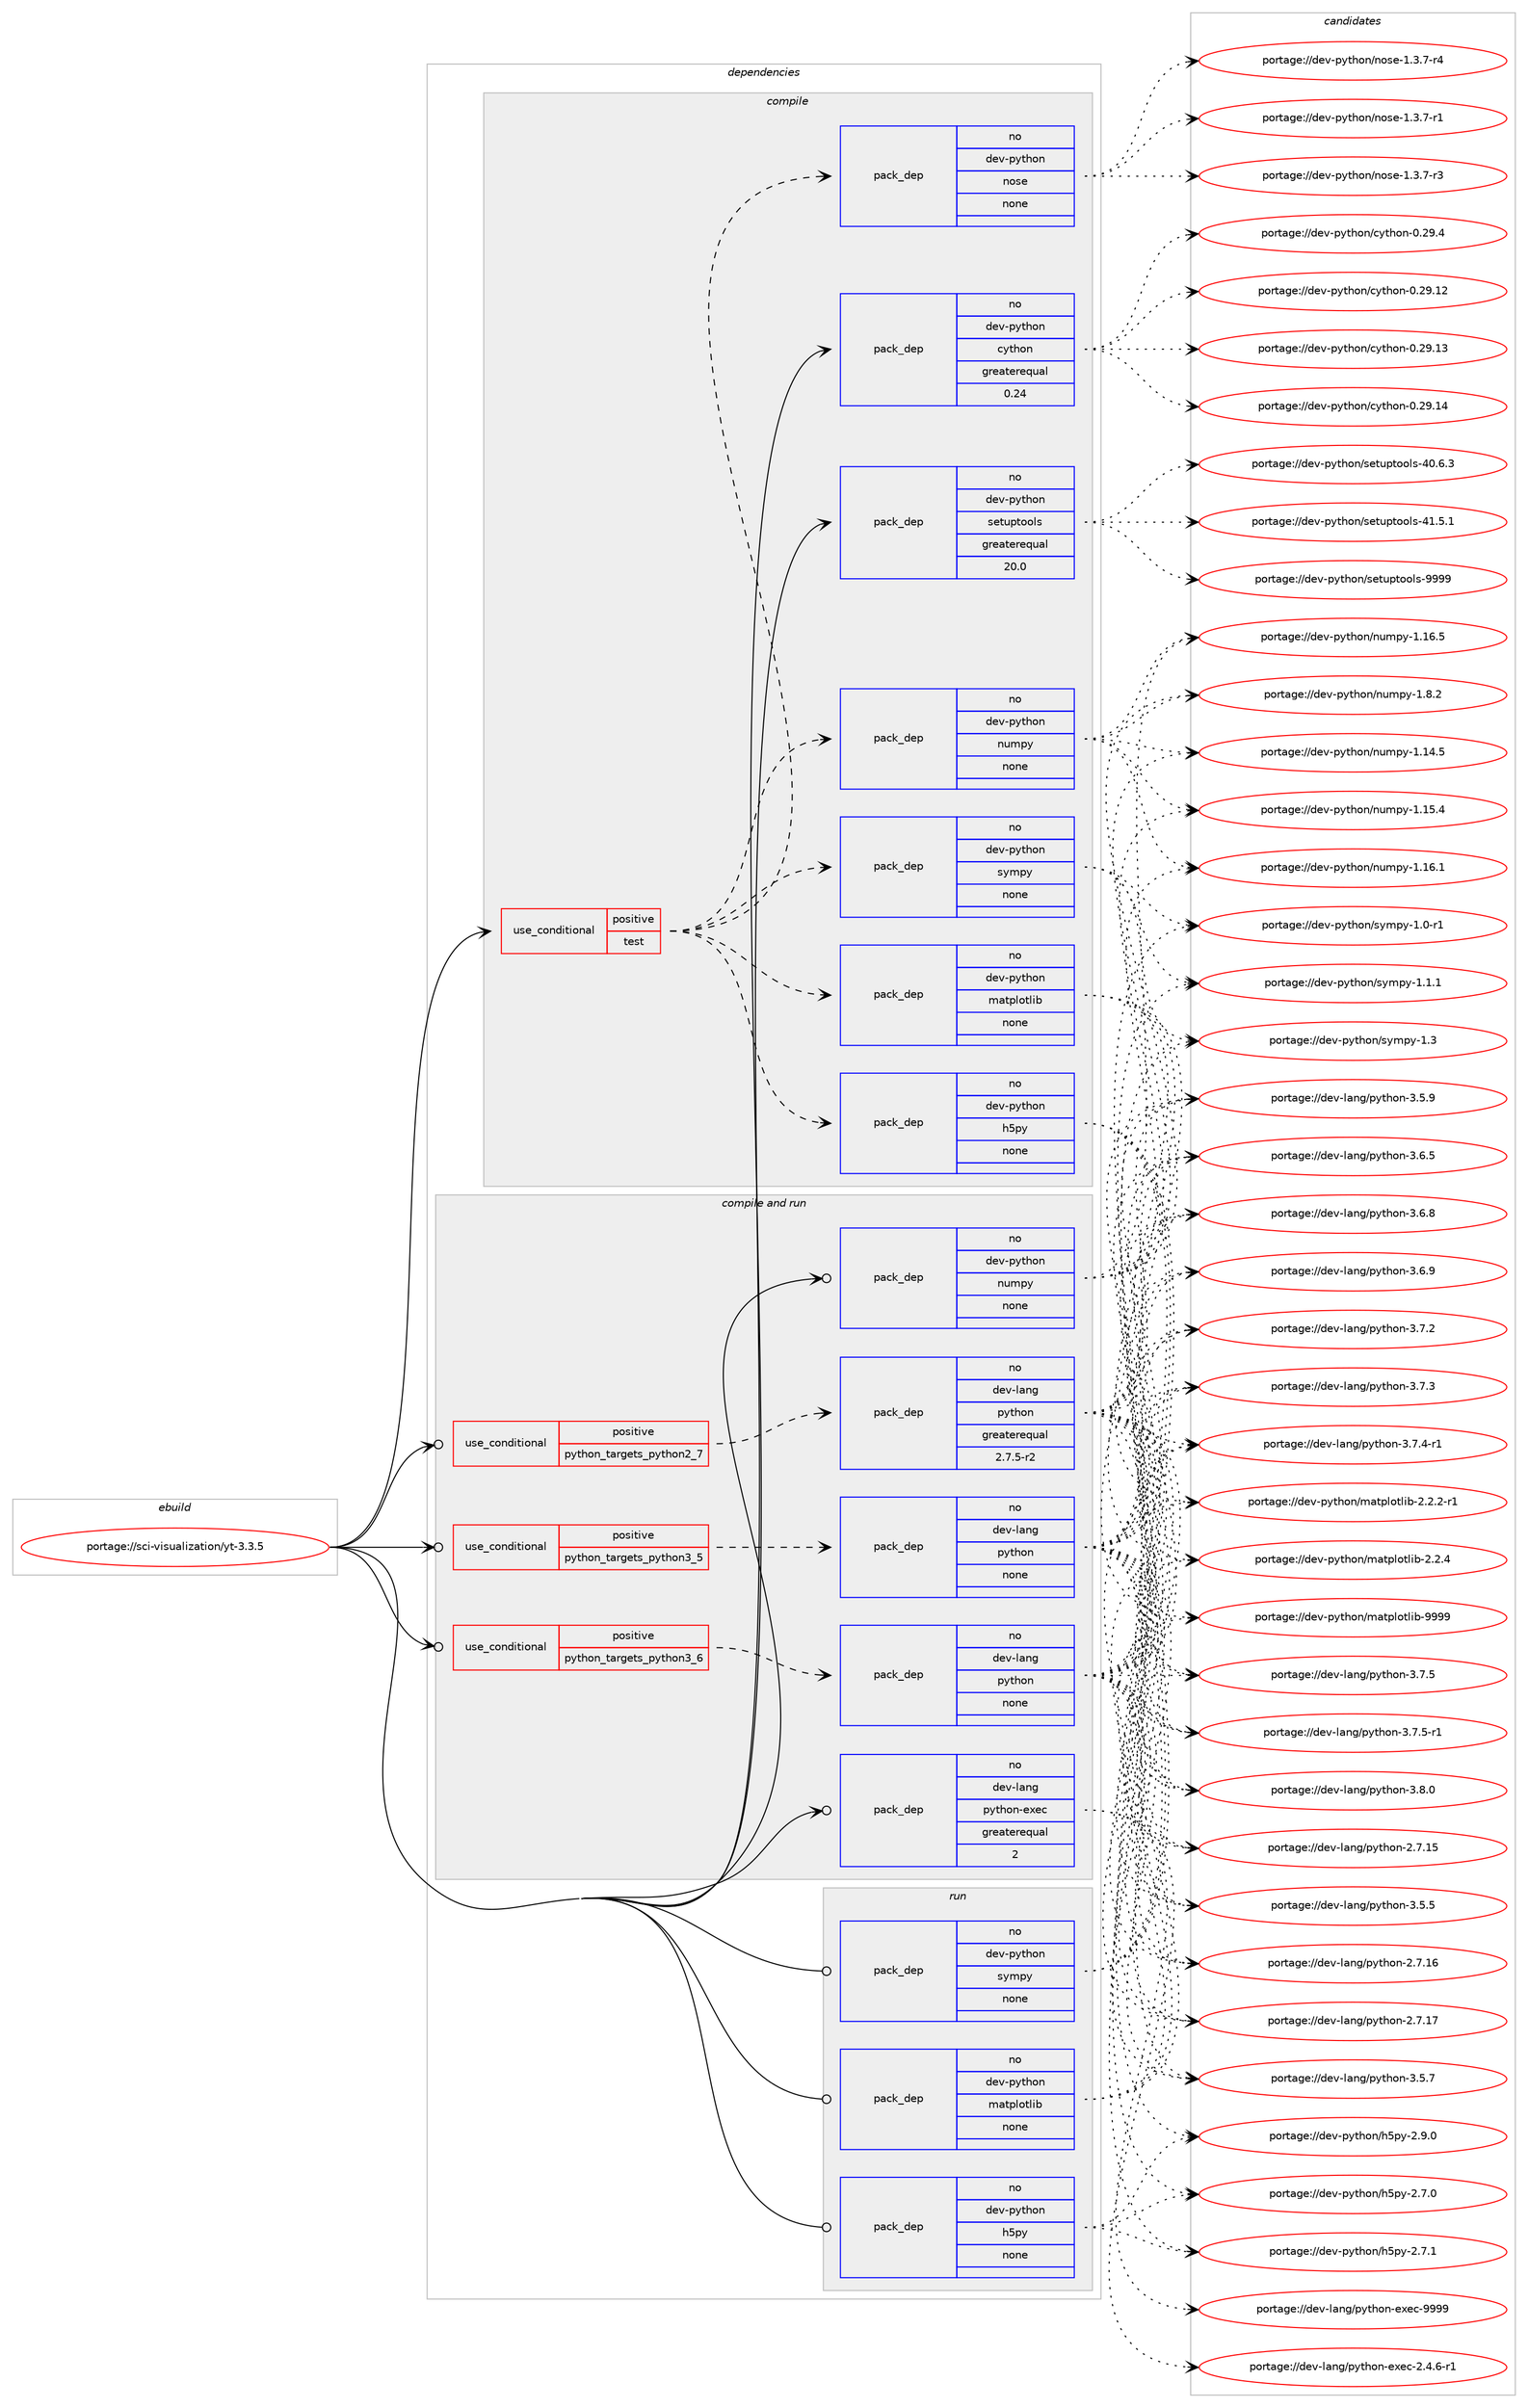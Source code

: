 digraph prolog {

# *************
# Graph options
# *************

newrank=true;
concentrate=true;
compound=true;
graph [rankdir=LR,fontname=Helvetica,fontsize=10,ranksep=1.5];#, ranksep=2.5, nodesep=0.2];
edge  [arrowhead=vee];
node  [fontname=Helvetica,fontsize=10];

# **********
# The ebuild
# **********

subgraph cluster_leftcol {
color=gray;
rank=same;
label=<<i>ebuild</i>>;
id [label="portage://sci-visualization/yt-3.3.5", color=red, width=4, href="../sci-visualization/yt-3.3.5.svg"];
}

# ****************
# The dependencies
# ****************

subgraph cluster_midcol {
color=gray;
label=<<i>dependencies</i>>;
subgraph cluster_compile {
fillcolor="#eeeeee";
style=filled;
label=<<i>compile</i>>;
subgraph cond98734 {
dependency398802 [label=<<TABLE BORDER="0" CELLBORDER="1" CELLSPACING="0" CELLPADDING="4"><TR><TD ROWSPAN="3" CELLPADDING="10">use_conditional</TD></TR><TR><TD>positive</TD></TR><TR><TD>test</TD></TR></TABLE>>, shape=none, color=red];
subgraph pack293282 {
dependency398803 [label=<<TABLE BORDER="0" CELLBORDER="1" CELLSPACING="0" CELLPADDING="4" WIDTH="220"><TR><TD ROWSPAN="6" CELLPADDING="30">pack_dep</TD></TR><TR><TD WIDTH="110">no</TD></TR><TR><TD>dev-python</TD></TR><TR><TD>numpy</TD></TR><TR><TD>none</TD></TR><TR><TD></TD></TR></TABLE>>, shape=none, color=blue];
}
dependency398802:e -> dependency398803:w [weight=20,style="dashed",arrowhead="vee"];
subgraph pack293283 {
dependency398804 [label=<<TABLE BORDER="0" CELLBORDER="1" CELLSPACING="0" CELLPADDING="4" WIDTH="220"><TR><TD ROWSPAN="6" CELLPADDING="30">pack_dep</TD></TR><TR><TD WIDTH="110">no</TD></TR><TR><TD>dev-python</TD></TR><TR><TD>h5py</TD></TR><TR><TD>none</TD></TR><TR><TD></TD></TR></TABLE>>, shape=none, color=blue];
}
dependency398802:e -> dependency398804:w [weight=20,style="dashed",arrowhead="vee"];
subgraph pack293284 {
dependency398805 [label=<<TABLE BORDER="0" CELLBORDER="1" CELLSPACING="0" CELLPADDING="4" WIDTH="220"><TR><TD ROWSPAN="6" CELLPADDING="30">pack_dep</TD></TR><TR><TD WIDTH="110">no</TD></TR><TR><TD>dev-python</TD></TR><TR><TD>matplotlib</TD></TR><TR><TD>none</TD></TR><TR><TD></TD></TR></TABLE>>, shape=none, color=blue];
}
dependency398802:e -> dependency398805:w [weight=20,style="dashed",arrowhead="vee"];
subgraph pack293285 {
dependency398806 [label=<<TABLE BORDER="0" CELLBORDER="1" CELLSPACING="0" CELLPADDING="4" WIDTH="220"><TR><TD ROWSPAN="6" CELLPADDING="30">pack_dep</TD></TR><TR><TD WIDTH="110">no</TD></TR><TR><TD>dev-python</TD></TR><TR><TD>sympy</TD></TR><TR><TD>none</TD></TR><TR><TD></TD></TR></TABLE>>, shape=none, color=blue];
}
dependency398802:e -> dependency398806:w [weight=20,style="dashed",arrowhead="vee"];
subgraph pack293286 {
dependency398807 [label=<<TABLE BORDER="0" CELLBORDER="1" CELLSPACING="0" CELLPADDING="4" WIDTH="220"><TR><TD ROWSPAN="6" CELLPADDING="30">pack_dep</TD></TR><TR><TD WIDTH="110">no</TD></TR><TR><TD>dev-python</TD></TR><TR><TD>nose</TD></TR><TR><TD>none</TD></TR><TR><TD></TD></TR></TABLE>>, shape=none, color=blue];
}
dependency398802:e -> dependency398807:w [weight=20,style="dashed",arrowhead="vee"];
}
id:e -> dependency398802:w [weight=20,style="solid",arrowhead="vee"];
subgraph pack293287 {
dependency398808 [label=<<TABLE BORDER="0" CELLBORDER="1" CELLSPACING="0" CELLPADDING="4" WIDTH="220"><TR><TD ROWSPAN="6" CELLPADDING="30">pack_dep</TD></TR><TR><TD WIDTH="110">no</TD></TR><TR><TD>dev-python</TD></TR><TR><TD>cython</TD></TR><TR><TD>greaterequal</TD></TR><TR><TD>0.24</TD></TR></TABLE>>, shape=none, color=blue];
}
id:e -> dependency398808:w [weight=20,style="solid",arrowhead="vee"];
subgraph pack293288 {
dependency398809 [label=<<TABLE BORDER="0" CELLBORDER="1" CELLSPACING="0" CELLPADDING="4" WIDTH="220"><TR><TD ROWSPAN="6" CELLPADDING="30">pack_dep</TD></TR><TR><TD WIDTH="110">no</TD></TR><TR><TD>dev-python</TD></TR><TR><TD>setuptools</TD></TR><TR><TD>greaterequal</TD></TR><TR><TD>20.0</TD></TR></TABLE>>, shape=none, color=blue];
}
id:e -> dependency398809:w [weight=20,style="solid",arrowhead="vee"];
}
subgraph cluster_compileandrun {
fillcolor="#eeeeee";
style=filled;
label=<<i>compile and run</i>>;
subgraph cond98735 {
dependency398810 [label=<<TABLE BORDER="0" CELLBORDER="1" CELLSPACING="0" CELLPADDING="4"><TR><TD ROWSPAN="3" CELLPADDING="10">use_conditional</TD></TR><TR><TD>positive</TD></TR><TR><TD>python_targets_python2_7</TD></TR></TABLE>>, shape=none, color=red];
subgraph pack293289 {
dependency398811 [label=<<TABLE BORDER="0" CELLBORDER="1" CELLSPACING="0" CELLPADDING="4" WIDTH="220"><TR><TD ROWSPAN="6" CELLPADDING="30">pack_dep</TD></TR><TR><TD WIDTH="110">no</TD></TR><TR><TD>dev-lang</TD></TR><TR><TD>python</TD></TR><TR><TD>greaterequal</TD></TR><TR><TD>2.7.5-r2</TD></TR></TABLE>>, shape=none, color=blue];
}
dependency398810:e -> dependency398811:w [weight=20,style="dashed",arrowhead="vee"];
}
id:e -> dependency398810:w [weight=20,style="solid",arrowhead="odotvee"];
subgraph cond98736 {
dependency398812 [label=<<TABLE BORDER="0" CELLBORDER="1" CELLSPACING="0" CELLPADDING="4"><TR><TD ROWSPAN="3" CELLPADDING="10">use_conditional</TD></TR><TR><TD>positive</TD></TR><TR><TD>python_targets_python3_5</TD></TR></TABLE>>, shape=none, color=red];
subgraph pack293290 {
dependency398813 [label=<<TABLE BORDER="0" CELLBORDER="1" CELLSPACING="0" CELLPADDING="4" WIDTH="220"><TR><TD ROWSPAN="6" CELLPADDING="30">pack_dep</TD></TR><TR><TD WIDTH="110">no</TD></TR><TR><TD>dev-lang</TD></TR><TR><TD>python</TD></TR><TR><TD>none</TD></TR><TR><TD></TD></TR></TABLE>>, shape=none, color=blue];
}
dependency398812:e -> dependency398813:w [weight=20,style="dashed",arrowhead="vee"];
}
id:e -> dependency398812:w [weight=20,style="solid",arrowhead="odotvee"];
subgraph cond98737 {
dependency398814 [label=<<TABLE BORDER="0" CELLBORDER="1" CELLSPACING="0" CELLPADDING="4"><TR><TD ROWSPAN="3" CELLPADDING="10">use_conditional</TD></TR><TR><TD>positive</TD></TR><TR><TD>python_targets_python3_6</TD></TR></TABLE>>, shape=none, color=red];
subgraph pack293291 {
dependency398815 [label=<<TABLE BORDER="0" CELLBORDER="1" CELLSPACING="0" CELLPADDING="4" WIDTH="220"><TR><TD ROWSPAN="6" CELLPADDING="30">pack_dep</TD></TR><TR><TD WIDTH="110">no</TD></TR><TR><TD>dev-lang</TD></TR><TR><TD>python</TD></TR><TR><TD>none</TD></TR><TR><TD></TD></TR></TABLE>>, shape=none, color=blue];
}
dependency398814:e -> dependency398815:w [weight=20,style="dashed",arrowhead="vee"];
}
id:e -> dependency398814:w [weight=20,style="solid",arrowhead="odotvee"];
subgraph pack293292 {
dependency398816 [label=<<TABLE BORDER="0" CELLBORDER="1" CELLSPACING="0" CELLPADDING="4" WIDTH="220"><TR><TD ROWSPAN="6" CELLPADDING="30">pack_dep</TD></TR><TR><TD WIDTH="110">no</TD></TR><TR><TD>dev-lang</TD></TR><TR><TD>python-exec</TD></TR><TR><TD>greaterequal</TD></TR><TR><TD>2</TD></TR></TABLE>>, shape=none, color=blue];
}
id:e -> dependency398816:w [weight=20,style="solid",arrowhead="odotvee"];
subgraph pack293293 {
dependency398817 [label=<<TABLE BORDER="0" CELLBORDER="1" CELLSPACING="0" CELLPADDING="4" WIDTH="220"><TR><TD ROWSPAN="6" CELLPADDING="30">pack_dep</TD></TR><TR><TD WIDTH="110">no</TD></TR><TR><TD>dev-python</TD></TR><TR><TD>numpy</TD></TR><TR><TD>none</TD></TR><TR><TD></TD></TR></TABLE>>, shape=none, color=blue];
}
id:e -> dependency398817:w [weight=20,style="solid",arrowhead="odotvee"];
}
subgraph cluster_run {
fillcolor="#eeeeee";
style=filled;
label=<<i>run</i>>;
subgraph pack293294 {
dependency398818 [label=<<TABLE BORDER="0" CELLBORDER="1" CELLSPACING="0" CELLPADDING="4" WIDTH="220"><TR><TD ROWSPAN="6" CELLPADDING="30">pack_dep</TD></TR><TR><TD WIDTH="110">no</TD></TR><TR><TD>dev-python</TD></TR><TR><TD>h5py</TD></TR><TR><TD>none</TD></TR><TR><TD></TD></TR></TABLE>>, shape=none, color=blue];
}
id:e -> dependency398818:w [weight=20,style="solid",arrowhead="odot"];
subgraph pack293295 {
dependency398819 [label=<<TABLE BORDER="0" CELLBORDER="1" CELLSPACING="0" CELLPADDING="4" WIDTH="220"><TR><TD ROWSPAN="6" CELLPADDING="30">pack_dep</TD></TR><TR><TD WIDTH="110">no</TD></TR><TR><TD>dev-python</TD></TR><TR><TD>matplotlib</TD></TR><TR><TD>none</TD></TR><TR><TD></TD></TR></TABLE>>, shape=none, color=blue];
}
id:e -> dependency398819:w [weight=20,style="solid",arrowhead="odot"];
subgraph pack293296 {
dependency398820 [label=<<TABLE BORDER="0" CELLBORDER="1" CELLSPACING="0" CELLPADDING="4" WIDTH="220"><TR><TD ROWSPAN="6" CELLPADDING="30">pack_dep</TD></TR><TR><TD WIDTH="110">no</TD></TR><TR><TD>dev-python</TD></TR><TR><TD>sympy</TD></TR><TR><TD>none</TD></TR><TR><TD></TD></TR></TABLE>>, shape=none, color=blue];
}
id:e -> dependency398820:w [weight=20,style="solid",arrowhead="odot"];
}
}

# **************
# The candidates
# **************

subgraph cluster_choices {
rank=same;
color=gray;
label=<<i>candidates</i>>;

subgraph choice293282 {
color=black;
nodesep=1;
choiceportage100101118451121211161041111104711011710911212145494649524653 [label="portage://dev-python/numpy-1.14.5", color=red, width=4,href="../dev-python/numpy-1.14.5.svg"];
choiceportage100101118451121211161041111104711011710911212145494649534652 [label="portage://dev-python/numpy-1.15.4", color=red, width=4,href="../dev-python/numpy-1.15.4.svg"];
choiceportage100101118451121211161041111104711011710911212145494649544649 [label="portage://dev-python/numpy-1.16.1", color=red, width=4,href="../dev-python/numpy-1.16.1.svg"];
choiceportage100101118451121211161041111104711011710911212145494649544653 [label="portage://dev-python/numpy-1.16.5", color=red, width=4,href="../dev-python/numpy-1.16.5.svg"];
choiceportage1001011184511212111610411111047110117109112121454946564650 [label="portage://dev-python/numpy-1.8.2", color=red, width=4,href="../dev-python/numpy-1.8.2.svg"];
dependency398803:e -> choiceportage100101118451121211161041111104711011710911212145494649524653:w [style=dotted,weight="100"];
dependency398803:e -> choiceportage100101118451121211161041111104711011710911212145494649534652:w [style=dotted,weight="100"];
dependency398803:e -> choiceportage100101118451121211161041111104711011710911212145494649544649:w [style=dotted,weight="100"];
dependency398803:e -> choiceportage100101118451121211161041111104711011710911212145494649544653:w [style=dotted,weight="100"];
dependency398803:e -> choiceportage1001011184511212111610411111047110117109112121454946564650:w [style=dotted,weight="100"];
}
subgraph choice293283 {
color=black;
nodesep=1;
choiceportage100101118451121211161041111104710453112121455046554648 [label="portage://dev-python/h5py-2.7.0", color=red, width=4,href="../dev-python/h5py-2.7.0.svg"];
choiceportage100101118451121211161041111104710453112121455046554649 [label="portage://dev-python/h5py-2.7.1", color=red, width=4,href="../dev-python/h5py-2.7.1.svg"];
choiceportage100101118451121211161041111104710453112121455046574648 [label="portage://dev-python/h5py-2.9.0", color=red, width=4,href="../dev-python/h5py-2.9.0.svg"];
dependency398804:e -> choiceportage100101118451121211161041111104710453112121455046554648:w [style=dotted,weight="100"];
dependency398804:e -> choiceportage100101118451121211161041111104710453112121455046554649:w [style=dotted,weight="100"];
dependency398804:e -> choiceportage100101118451121211161041111104710453112121455046574648:w [style=dotted,weight="100"];
}
subgraph choice293284 {
color=black;
nodesep=1;
choiceportage100101118451121211161041111104710997116112108111116108105984550465046504511449 [label="portage://dev-python/matplotlib-2.2.2-r1", color=red, width=4,href="../dev-python/matplotlib-2.2.2-r1.svg"];
choiceportage10010111845112121116104111110471099711611210811111610810598455046504652 [label="portage://dev-python/matplotlib-2.2.4", color=red, width=4,href="../dev-python/matplotlib-2.2.4.svg"];
choiceportage100101118451121211161041111104710997116112108111116108105984557575757 [label="portage://dev-python/matplotlib-9999", color=red, width=4,href="../dev-python/matplotlib-9999.svg"];
dependency398805:e -> choiceportage100101118451121211161041111104710997116112108111116108105984550465046504511449:w [style=dotted,weight="100"];
dependency398805:e -> choiceportage10010111845112121116104111110471099711611210811111610810598455046504652:w [style=dotted,weight="100"];
dependency398805:e -> choiceportage100101118451121211161041111104710997116112108111116108105984557575757:w [style=dotted,weight="100"];
}
subgraph choice293285 {
color=black;
nodesep=1;
choiceportage1001011184511212111610411111047115121109112121454946484511449 [label="portage://dev-python/sympy-1.0-r1", color=red, width=4,href="../dev-python/sympy-1.0-r1.svg"];
choiceportage1001011184511212111610411111047115121109112121454946494649 [label="portage://dev-python/sympy-1.1.1", color=red, width=4,href="../dev-python/sympy-1.1.1.svg"];
choiceportage100101118451121211161041111104711512110911212145494651 [label="portage://dev-python/sympy-1.3", color=red, width=4,href="../dev-python/sympy-1.3.svg"];
dependency398806:e -> choiceportage1001011184511212111610411111047115121109112121454946484511449:w [style=dotted,weight="100"];
dependency398806:e -> choiceportage1001011184511212111610411111047115121109112121454946494649:w [style=dotted,weight="100"];
dependency398806:e -> choiceportage100101118451121211161041111104711512110911212145494651:w [style=dotted,weight="100"];
}
subgraph choice293286 {
color=black;
nodesep=1;
choiceportage10010111845112121116104111110471101111151014549465146554511449 [label="portage://dev-python/nose-1.3.7-r1", color=red, width=4,href="../dev-python/nose-1.3.7-r1.svg"];
choiceportage10010111845112121116104111110471101111151014549465146554511451 [label="portage://dev-python/nose-1.3.7-r3", color=red, width=4,href="../dev-python/nose-1.3.7-r3.svg"];
choiceportage10010111845112121116104111110471101111151014549465146554511452 [label="portage://dev-python/nose-1.3.7-r4", color=red, width=4,href="../dev-python/nose-1.3.7-r4.svg"];
dependency398807:e -> choiceportage10010111845112121116104111110471101111151014549465146554511449:w [style=dotted,weight="100"];
dependency398807:e -> choiceportage10010111845112121116104111110471101111151014549465146554511451:w [style=dotted,weight="100"];
dependency398807:e -> choiceportage10010111845112121116104111110471101111151014549465146554511452:w [style=dotted,weight="100"];
}
subgraph choice293287 {
color=black;
nodesep=1;
choiceportage1001011184511212111610411111047991211161041111104548465057464950 [label="portage://dev-python/cython-0.29.12", color=red, width=4,href="../dev-python/cython-0.29.12.svg"];
choiceportage1001011184511212111610411111047991211161041111104548465057464951 [label="portage://dev-python/cython-0.29.13", color=red, width=4,href="../dev-python/cython-0.29.13.svg"];
choiceportage1001011184511212111610411111047991211161041111104548465057464952 [label="portage://dev-python/cython-0.29.14", color=red, width=4,href="../dev-python/cython-0.29.14.svg"];
choiceportage10010111845112121116104111110479912111610411111045484650574652 [label="portage://dev-python/cython-0.29.4", color=red, width=4,href="../dev-python/cython-0.29.4.svg"];
dependency398808:e -> choiceportage1001011184511212111610411111047991211161041111104548465057464950:w [style=dotted,weight="100"];
dependency398808:e -> choiceportage1001011184511212111610411111047991211161041111104548465057464951:w [style=dotted,weight="100"];
dependency398808:e -> choiceportage1001011184511212111610411111047991211161041111104548465057464952:w [style=dotted,weight="100"];
dependency398808:e -> choiceportage10010111845112121116104111110479912111610411111045484650574652:w [style=dotted,weight="100"];
}
subgraph choice293288 {
color=black;
nodesep=1;
choiceportage100101118451121211161041111104711510111611711211611111110811545524846544651 [label="portage://dev-python/setuptools-40.6.3", color=red, width=4,href="../dev-python/setuptools-40.6.3.svg"];
choiceportage100101118451121211161041111104711510111611711211611111110811545524946534649 [label="portage://dev-python/setuptools-41.5.1", color=red, width=4,href="../dev-python/setuptools-41.5.1.svg"];
choiceportage10010111845112121116104111110471151011161171121161111111081154557575757 [label="portage://dev-python/setuptools-9999", color=red, width=4,href="../dev-python/setuptools-9999.svg"];
dependency398809:e -> choiceportage100101118451121211161041111104711510111611711211611111110811545524846544651:w [style=dotted,weight="100"];
dependency398809:e -> choiceportage100101118451121211161041111104711510111611711211611111110811545524946534649:w [style=dotted,weight="100"];
dependency398809:e -> choiceportage10010111845112121116104111110471151011161171121161111111081154557575757:w [style=dotted,weight="100"];
}
subgraph choice293289 {
color=black;
nodesep=1;
choiceportage10010111845108971101034711212111610411111045504655464953 [label="portage://dev-lang/python-2.7.15", color=red, width=4,href="../dev-lang/python-2.7.15.svg"];
choiceportage10010111845108971101034711212111610411111045504655464954 [label="portage://dev-lang/python-2.7.16", color=red, width=4,href="../dev-lang/python-2.7.16.svg"];
choiceportage10010111845108971101034711212111610411111045504655464955 [label="portage://dev-lang/python-2.7.17", color=red, width=4,href="../dev-lang/python-2.7.17.svg"];
choiceportage100101118451089711010347112121116104111110455146534653 [label="portage://dev-lang/python-3.5.5", color=red, width=4,href="../dev-lang/python-3.5.5.svg"];
choiceportage100101118451089711010347112121116104111110455146534655 [label="portage://dev-lang/python-3.5.7", color=red, width=4,href="../dev-lang/python-3.5.7.svg"];
choiceportage100101118451089711010347112121116104111110455146534657 [label="portage://dev-lang/python-3.5.9", color=red, width=4,href="../dev-lang/python-3.5.9.svg"];
choiceportage100101118451089711010347112121116104111110455146544653 [label="portage://dev-lang/python-3.6.5", color=red, width=4,href="../dev-lang/python-3.6.5.svg"];
choiceportage100101118451089711010347112121116104111110455146544656 [label="portage://dev-lang/python-3.6.8", color=red, width=4,href="../dev-lang/python-3.6.8.svg"];
choiceportage100101118451089711010347112121116104111110455146544657 [label="portage://dev-lang/python-3.6.9", color=red, width=4,href="../dev-lang/python-3.6.9.svg"];
choiceportage100101118451089711010347112121116104111110455146554650 [label="portage://dev-lang/python-3.7.2", color=red, width=4,href="../dev-lang/python-3.7.2.svg"];
choiceportage100101118451089711010347112121116104111110455146554651 [label="portage://dev-lang/python-3.7.3", color=red, width=4,href="../dev-lang/python-3.7.3.svg"];
choiceportage1001011184510897110103471121211161041111104551465546524511449 [label="portage://dev-lang/python-3.7.4-r1", color=red, width=4,href="../dev-lang/python-3.7.4-r1.svg"];
choiceportage100101118451089711010347112121116104111110455146554653 [label="portage://dev-lang/python-3.7.5", color=red, width=4,href="../dev-lang/python-3.7.5.svg"];
choiceportage1001011184510897110103471121211161041111104551465546534511449 [label="portage://dev-lang/python-3.7.5-r1", color=red, width=4,href="../dev-lang/python-3.7.5-r1.svg"];
choiceportage100101118451089711010347112121116104111110455146564648 [label="portage://dev-lang/python-3.8.0", color=red, width=4,href="../dev-lang/python-3.8.0.svg"];
dependency398811:e -> choiceportage10010111845108971101034711212111610411111045504655464953:w [style=dotted,weight="100"];
dependency398811:e -> choiceportage10010111845108971101034711212111610411111045504655464954:w [style=dotted,weight="100"];
dependency398811:e -> choiceportage10010111845108971101034711212111610411111045504655464955:w [style=dotted,weight="100"];
dependency398811:e -> choiceportage100101118451089711010347112121116104111110455146534653:w [style=dotted,weight="100"];
dependency398811:e -> choiceportage100101118451089711010347112121116104111110455146534655:w [style=dotted,weight="100"];
dependency398811:e -> choiceportage100101118451089711010347112121116104111110455146534657:w [style=dotted,weight="100"];
dependency398811:e -> choiceportage100101118451089711010347112121116104111110455146544653:w [style=dotted,weight="100"];
dependency398811:e -> choiceportage100101118451089711010347112121116104111110455146544656:w [style=dotted,weight="100"];
dependency398811:e -> choiceportage100101118451089711010347112121116104111110455146544657:w [style=dotted,weight="100"];
dependency398811:e -> choiceportage100101118451089711010347112121116104111110455146554650:w [style=dotted,weight="100"];
dependency398811:e -> choiceportage100101118451089711010347112121116104111110455146554651:w [style=dotted,weight="100"];
dependency398811:e -> choiceportage1001011184510897110103471121211161041111104551465546524511449:w [style=dotted,weight="100"];
dependency398811:e -> choiceportage100101118451089711010347112121116104111110455146554653:w [style=dotted,weight="100"];
dependency398811:e -> choiceportage1001011184510897110103471121211161041111104551465546534511449:w [style=dotted,weight="100"];
dependency398811:e -> choiceportage100101118451089711010347112121116104111110455146564648:w [style=dotted,weight="100"];
}
subgraph choice293290 {
color=black;
nodesep=1;
choiceportage10010111845108971101034711212111610411111045504655464953 [label="portage://dev-lang/python-2.7.15", color=red, width=4,href="../dev-lang/python-2.7.15.svg"];
choiceportage10010111845108971101034711212111610411111045504655464954 [label="portage://dev-lang/python-2.7.16", color=red, width=4,href="../dev-lang/python-2.7.16.svg"];
choiceportage10010111845108971101034711212111610411111045504655464955 [label="portage://dev-lang/python-2.7.17", color=red, width=4,href="../dev-lang/python-2.7.17.svg"];
choiceportage100101118451089711010347112121116104111110455146534653 [label="portage://dev-lang/python-3.5.5", color=red, width=4,href="../dev-lang/python-3.5.5.svg"];
choiceportage100101118451089711010347112121116104111110455146534655 [label="portage://dev-lang/python-3.5.7", color=red, width=4,href="../dev-lang/python-3.5.7.svg"];
choiceportage100101118451089711010347112121116104111110455146534657 [label="portage://dev-lang/python-3.5.9", color=red, width=4,href="../dev-lang/python-3.5.9.svg"];
choiceportage100101118451089711010347112121116104111110455146544653 [label="portage://dev-lang/python-3.6.5", color=red, width=4,href="../dev-lang/python-3.6.5.svg"];
choiceportage100101118451089711010347112121116104111110455146544656 [label="portage://dev-lang/python-3.6.8", color=red, width=4,href="../dev-lang/python-3.6.8.svg"];
choiceportage100101118451089711010347112121116104111110455146544657 [label="portage://dev-lang/python-3.6.9", color=red, width=4,href="../dev-lang/python-3.6.9.svg"];
choiceportage100101118451089711010347112121116104111110455146554650 [label="portage://dev-lang/python-3.7.2", color=red, width=4,href="../dev-lang/python-3.7.2.svg"];
choiceportage100101118451089711010347112121116104111110455146554651 [label="portage://dev-lang/python-3.7.3", color=red, width=4,href="../dev-lang/python-3.7.3.svg"];
choiceportage1001011184510897110103471121211161041111104551465546524511449 [label="portage://dev-lang/python-3.7.4-r1", color=red, width=4,href="../dev-lang/python-3.7.4-r1.svg"];
choiceportage100101118451089711010347112121116104111110455146554653 [label="portage://dev-lang/python-3.7.5", color=red, width=4,href="../dev-lang/python-3.7.5.svg"];
choiceportage1001011184510897110103471121211161041111104551465546534511449 [label="portage://dev-lang/python-3.7.5-r1", color=red, width=4,href="../dev-lang/python-3.7.5-r1.svg"];
choiceportage100101118451089711010347112121116104111110455146564648 [label="portage://dev-lang/python-3.8.0", color=red, width=4,href="../dev-lang/python-3.8.0.svg"];
dependency398813:e -> choiceportage10010111845108971101034711212111610411111045504655464953:w [style=dotted,weight="100"];
dependency398813:e -> choiceportage10010111845108971101034711212111610411111045504655464954:w [style=dotted,weight="100"];
dependency398813:e -> choiceportage10010111845108971101034711212111610411111045504655464955:w [style=dotted,weight="100"];
dependency398813:e -> choiceportage100101118451089711010347112121116104111110455146534653:w [style=dotted,weight="100"];
dependency398813:e -> choiceportage100101118451089711010347112121116104111110455146534655:w [style=dotted,weight="100"];
dependency398813:e -> choiceportage100101118451089711010347112121116104111110455146534657:w [style=dotted,weight="100"];
dependency398813:e -> choiceportage100101118451089711010347112121116104111110455146544653:w [style=dotted,weight="100"];
dependency398813:e -> choiceportage100101118451089711010347112121116104111110455146544656:w [style=dotted,weight="100"];
dependency398813:e -> choiceportage100101118451089711010347112121116104111110455146544657:w [style=dotted,weight="100"];
dependency398813:e -> choiceportage100101118451089711010347112121116104111110455146554650:w [style=dotted,weight="100"];
dependency398813:e -> choiceportage100101118451089711010347112121116104111110455146554651:w [style=dotted,weight="100"];
dependency398813:e -> choiceportage1001011184510897110103471121211161041111104551465546524511449:w [style=dotted,weight="100"];
dependency398813:e -> choiceportage100101118451089711010347112121116104111110455146554653:w [style=dotted,weight="100"];
dependency398813:e -> choiceportage1001011184510897110103471121211161041111104551465546534511449:w [style=dotted,weight="100"];
dependency398813:e -> choiceportage100101118451089711010347112121116104111110455146564648:w [style=dotted,weight="100"];
}
subgraph choice293291 {
color=black;
nodesep=1;
choiceportage10010111845108971101034711212111610411111045504655464953 [label="portage://dev-lang/python-2.7.15", color=red, width=4,href="../dev-lang/python-2.7.15.svg"];
choiceportage10010111845108971101034711212111610411111045504655464954 [label="portage://dev-lang/python-2.7.16", color=red, width=4,href="../dev-lang/python-2.7.16.svg"];
choiceportage10010111845108971101034711212111610411111045504655464955 [label="portage://dev-lang/python-2.7.17", color=red, width=4,href="../dev-lang/python-2.7.17.svg"];
choiceportage100101118451089711010347112121116104111110455146534653 [label="portage://dev-lang/python-3.5.5", color=red, width=4,href="../dev-lang/python-3.5.5.svg"];
choiceportage100101118451089711010347112121116104111110455146534655 [label="portage://dev-lang/python-3.5.7", color=red, width=4,href="../dev-lang/python-3.5.7.svg"];
choiceportage100101118451089711010347112121116104111110455146534657 [label="portage://dev-lang/python-3.5.9", color=red, width=4,href="../dev-lang/python-3.5.9.svg"];
choiceportage100101118451089711010347112121116104111110455146544653 [label="portage://dev-lang/python-3.6.5", color=red, width=4,href="../dev-lang/python-3.6.5.svg"];
choiceportage100101118451089711010347112121116104111110455146544656 [label="portage://dev-lang/python-3.6.8", color=red, width=4,href="../dev-lang/python-3.6.8.svg"];
choiceportage100101118451089711010347112121116104111110455146544657 [label="portage://dev-lang/python-3.6.9", color=red, width=4,href="../dev-lang/python-3.6.9.svg"];
choiceportage100101118451089711010347112121116104111110455146554650 [label="portage://dev-lang/python-3.7.2", color=red, width=4,href="../dev-lang/python-3.7.2.svg"];
choiceportage100101118451089711010347112121116104111110455146554651 [label="portage://dev-lang/python-3.7.3", color=red, width=4,href="../dev-lang/python-3.7.3.svg"];
choiceportage1001011184510897110103471121211161041111104551465546524511449 [label="portage://dev-lang/python-3.7.4-r1", color=red, width=4,href="../dev-lang/python-3.7.4-r1.svg"];
choiceportage100101118451089711010347112121116104111110455146554653 [label="portage://dev-lang/python-3.7.5", color=red, width=4,href="../dev-lang/python-3.7.5.svg"];
choiceportage1001011184510897110103471121211161041111104551465546534511449 [label="portage://dev-lang/python-3.7.5-r1", color=red, width=4,href="../dev-lang/python-3.7.5-r1.svg"];
choiceportage100101118451089711010347112121116104111110455146564648 [label="portage://dev-lang/python-3.8.0", color=red, width=4,href="../dev-lang/python-3.8.0.svg"];
dependency398815:e -> choiceportage10010111845108971101034711212111610411111045504655464953:w [style=dotted,weight="100"];
dependency398815:e -> choiceportage10010111845108971101034711212111610411111045504655464954:w [style=dotted,weight="100"];
dependency398815:e -> choiceportage10010111845108971101034711212111610411111045504655464955:w [style=dotted,weight="100"];
dependency398815:e -> choiceportage100101118451089711010347112121116104111110455146534653:w [style=dotted,weight="100"];
dependency398815:e -> choiceportage100101118451089711010347112121116104111110455146534655:w [style=dotted,weight="100"];
dependency398815:e -> choiceportage100101118451089711010347112121116104111110455146534657:w [style=dotted,weight="100"];
dependency398815:e -> choiceportage100101118451089711010347112121116104111110455146544653:w [style=dotted,weight="100"];
dependency398815:e -> choiceportage100101118451089711010347112121116104111110455146544656:w [style=dotted,weight="100"];
dependency398815:e -> choiceportage100101118451089711010347112121116104111110455146544657:w [style=dotted,weight="100"];
dependency398815:e -> choiceportage100101118451089711010347112121116104111110455146554650:w [style=dotted,weight="100"];
dependency398815:e -> choiceportage100101118451089711010347112121116104111110455146554651:w [style=dotted,weight="100"];
dependency398815:e -> choiceportage1001011184510897110103471121211161041111104551465546524511449:w [style=dotted,weight="100"];
dependency398815:e -> choiceportage100101118451089711010347112121116104111110455146554653:w [style=dotted,weight="100"];
dependency398815:e -> choiceportage1001011184510897110103471121211161041111104551465546534511449:w [style=dotted,weight="100"];
dependency398815:e -> choiceportage100101118451089711010347112121116104111110455146564648:w [style=dotted,weight="100"];
}
subgraph choice293292 {
color=black;
nodesep=1;
choiceportage10010111845108971101034711212111610411111045101120101994550465246544511449 [label="portage://dev-lang/python-exec-2.4.6-r1", color=red, width=4,href="../dev-lang/python-exec-2.4.6-r1.svg"];
choiceportage10010111845108971101034711212111610411111045101120101994557575757 [label="portage://dev-lang/python-exec-9999", color=red, width=4,href="../dev-lang/python-exec-9999.svg"];
dependency398816:e -> choiceportage10010111845108971101034711212111610411111045101120101994550465246544511449:w [style=dotted,weight="100"];
dependency398816:e -> choiceportage10010111845108971101034711212111610411111045101120101994557575757:w [style=dotted,weight="100"];
}
subgraph choice293293 {
color=black;
nodesep=1;
choiceportage100101118451121211161041111104711011710911212145494649524653 [label="portage://dev-python/numpy-1.14.5", color=red, width=4,href="../dev-python/numpy-1.14.5.svg"];
choiceportage100101118451121211161041111104711011710911212145494649534652 [label="portage://dev-python/numpy-1.15.4", color=red, width=4,href="../dev-python/numpy-1.15.4.svg"];
choiceportage100101118451121211161041111104711011710911212145494649544649 [label="portage://dev-python/numpy-1.16.1", color=red, width=4,href="../dev-python/numpy-1.16.1.svg"];
choiceportage100101118451121211161041111104711011710911212145494649544653 [label="portage://dev-python/numpy-1.16.5", color=red, width=4,href="../dev-python/numpy-1.16.5.svg"];
choiceportage1001011184511212111610411111047110117109112121454946564650 [label="portage://dev-python/numpy-1.8.2", color=red, width=4,href="../dev-python/numpy-1.8.2.svg"];
dependency398817:e -> choiceportage100101118451121211161041111104711011710911212145494649524653:w [style=dotted,weight="100"];
dependency398817:e -> choiceportage100101118451121211161041111104711011710911212145494649534652:w [style=dotted,weight="100"];
dependency398817:e -> choiceportage100101118451121211161041111104711011710911212145494649544649:w [style=dotted,weight="100"];
dependency398817:e -> choiceportage100101118451121211161041111104711011710911212145494649544653:w [style=dotted,weight="100"];
dependency398817:e -> choiceportage1001011184511212111610411111047110117109112121454946564650:w [style=dotted,weight="100"];
}
subgraph choice293294 {
color=black;
nodesep=1;
choiceportage100101118451121211161041111104710453112121455046554648 [label="portage://dev-python/h5py-2.7.0", color=red, width=4,href="../dev-python/h5py-2.7.0.svg"];
choiceportage100101118451121211161041111104710453112121455046554649 [label="portage://dev-python/h5py-2.7.1", color=red, width=4,href="../dev-python/h5py-2.7.1.svg"];
choiceportage100101118451121211161041111104710453112121455046574648 [label="portage://dev-python/h5py-2.9.0", color=red, width=4,href="../dev-python/h5py-2.9.0.svg"];
dependency398818:e -> choiceportage100101118451121211161041111104710453112121455046554648:w [style=dotted,weight="100"];
dependency398818:e -> choiceportage100101118451121211161041111104710453112121455046554649:w [style=dotted,weight="100"];
dependency398818:e -> choiceportage100101118451121211161041111104710453112121455046574648:w [style=dotted,weight="100"];
}
subgraph choice293295 {
color=black;
nodesep=1;
choiceportage100101118451121211161041111104710997116112108111116108105984550465046504511449 [label="portage://dev-python/matplotlib-2.2.2-r1", color=red, width=4,href="../dev-python/matplotlib-2.2.2-r1.svg"];
choiceportage10010111845112121116104111110471099711611210811111610810598455046504652 [label="portage://dev-python/matplotlib-2.2.4", color=red, width=4,href="../dev-python/matplotlib-2.2.4.svg"];
choiceportage100101118451121211161041111104710997116112108111116108105984557575757 [label="portage://dev-python/matplotlib-9999", color=red, width=4,href="../dev-python/matplotlib-9999.svg"];
dependency398819:e -> choiceportage100101118451121211161041111104710997116112108111116108105984550465046504511449:w [style=dotted,weight="100"];
dependency398819:e -> choiceportage10010111845112121116104111110471099711611210811111610810598455046504652:w [style=dotted,weight="100"];
dependency398819:e -> choiceportage100101118451121211161041111104710997116112108111116108105984557575757:w [style=dotted,weight="100"];
}
subgraph choice293296 {
color=black;
nodesep=1;
choiceportage1001011184511212111610411111047115121109112121454946484511449 [label="portage://dev-python/sympy-1.0-r1", color=red, width=4,href="../dev-python/sympy-1.0-r1.svg"];
choiceportage1001011184511212111610411111047115121109112121454946494649 [label="portage://dev-python/sympy-1.1.1", color=red, width=4,href="../dev-python/sympy-1.1.1.svg"];
choiceportage100101118451121211161041111104711512110911212145494651 [label="portage://dev-python/sympy-1.3", color=red, width=4,href="../dev-python/sympy-1.3.svg"];
dependency398820:e -> choiceportage1001011184511212111610411111047115121109112121454946484511449:w [style=dotted,weight="100"];
dependency398820:e -> choiceportage1001011184511212111610411111047115121109112121454946494649:w [style=dotted,weight="100"];
dependency398820:e -> choiceportage100101118451121211161041111104711512110911212145494651:w [style=dotted,weight="100"];
}
}

}
